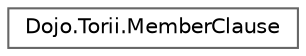 digraph "Graphical Class Hierarchy"
{
 // LATEX_PDF_SIZE
  bgcolor="transparent";
  edge [fontname=Helvetica,fontsize=10,labelfontname=Helvetica,labelfontsize=10];
  node [fontname=Helvetica,fontsize=10,shape=box,height=0.2,width=0.4];
  rankdir="LR";
  Node0 [id="Node000000",label="Dojo.Torii.MemberClause",height=0.2,width=0.4,color="grey40", fillcolor="white", style="filled",URL="$struct_dojo_1_1_torii_1_1_member_clause.html",tooltip=" "];
}
